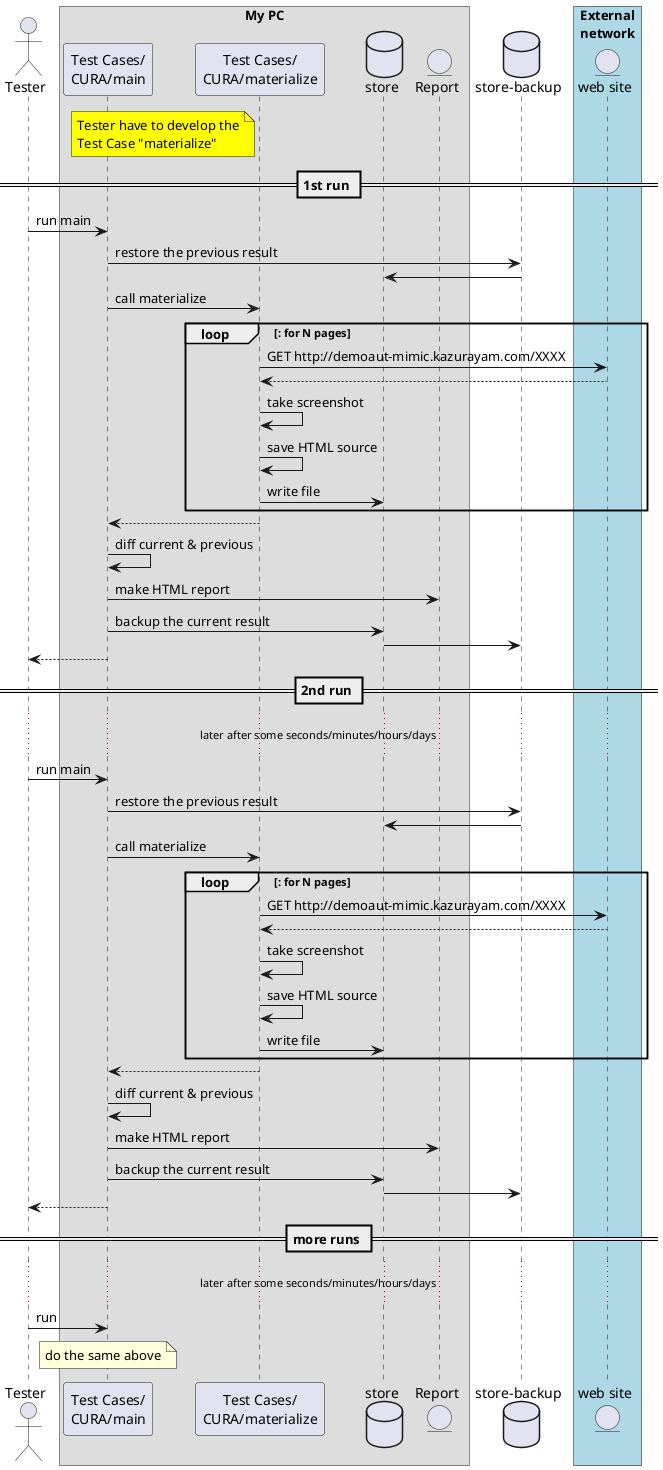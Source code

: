 @startuml chronos-diff
actor Tester as tester
box "My PC"
participant "Test Cases/\nCURA/main" as main
participant "Test Cases/\nCURA/materialize" as materialize
note left of materialize #Yellow : Tester have to develop the\nTest Case "materialize"
database store
entity Report as report
endbox
database "store-backup" as storebk
box "External\nnetwork" #LightBlue
entity "web site" as site
endbox

== 1st run ==
tester -> main : run main
main -> storebk : restore the previous result
storebk -> store
main -> materialize : call materialize
loop : for N pages
materialize -> site : GET http://demoaut-mimic.kazurayam.com/XXXX
materialize <-- site
materialize -> materialize : take screenshot
materialize -> materialize : save HTML source
materialize -> store : write file
end
main <-- materialize
main -> main : diff current & previous
main -> report : make HTML report
main -> store : backup the current result
store -> storebk
tester <-- main

== 2nd run ==
... later after some seconds/minutes/hours/days ...
tester -> main : run main
main -> storebk : restore the previous result
storebk -> store
main -> materialize : call materialize
loop : for N pages
materialize -> site : GET http://demoaut-mimic.kazurayam.com/XXXX
materialize <-- site
materialize -> materialize : take screenshot
materialize -> materialize : save HTML source
materialize -> store : write file
end
main <-- materialize
main -> main : diff current & previous
main -> report : make HTML report
main -> store : backup the current result
store -> storebk
tester <-- main


== more runs ==
... later after some seconds/minutes/hours/days ...
tester -> main :run
note over main: do the same above

@enduml
